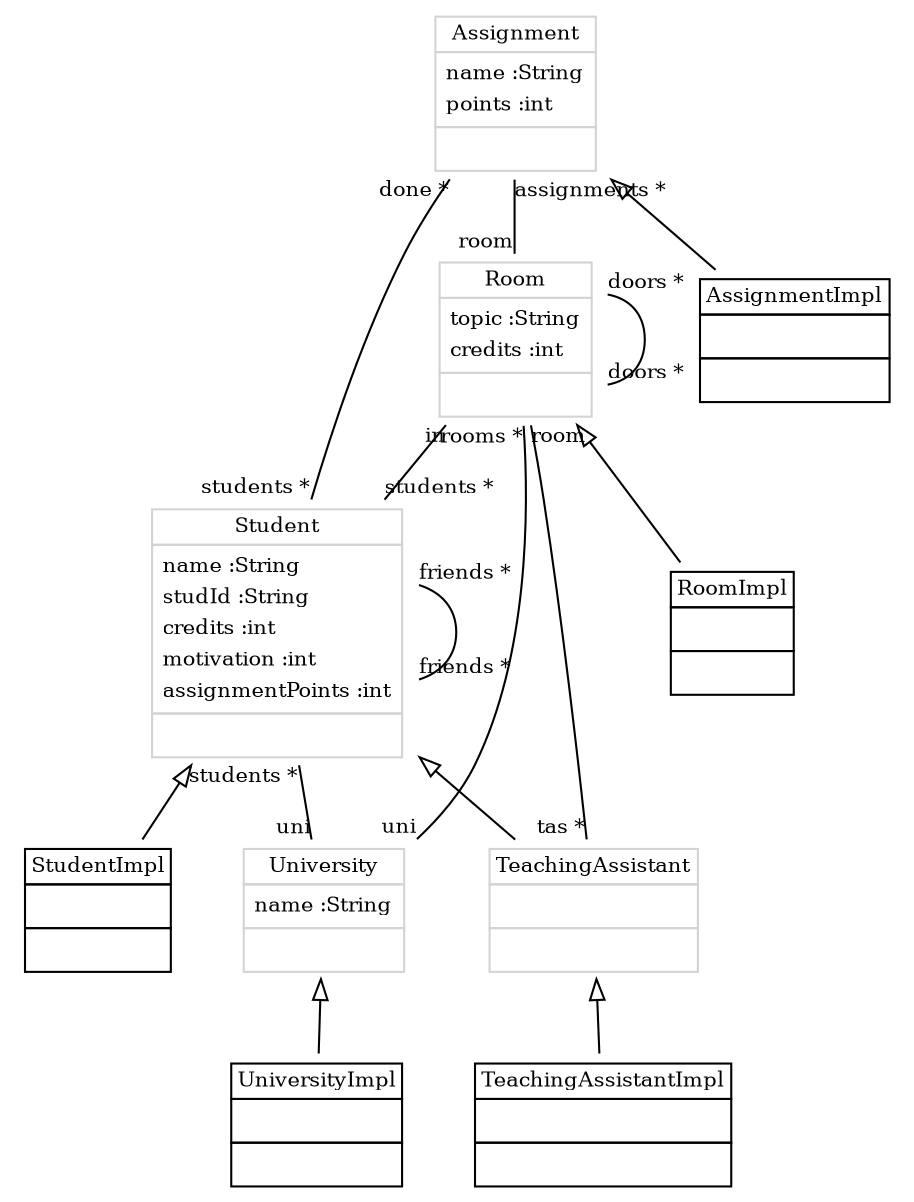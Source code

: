
 digraph ClassDiagram {
    node [shape = none, fontsize = 10]; 
    edge [fontsize = 10];
    
    
    _University [label=<<table color='lightgrey' border='0' cellborder='1' cellspacing='0'> <tr> <td HREF="../emfsrc/org/sdmlib/examples/emfstudyright/EMFStudyRightModel/University.java">University</td> </tr> <tr><td><table border='0' cellborder='0' cellspacing='0'> <tr><td align='left'>name :String</td></tr>  </table></td></tr> <tr><td><table border='0' cellborder='0' cellspacing='0'> <tr><td> </td></tr> </table></td></tr> </table>>];
    _UniversityImpl [label=<<table border='0' cellborder='1' cellspacing='0'> <tr> <td HREF="../emfsrc/org/sdmlib/examples/emfstudyright/EMFStudyRightModel/impl/UniversityImpl.java">UniversityImpl</td> </tr> <tr><td><table border='0' cellborder='0' cellspacing='0'> <tr><td> </td></tr> </table></td></tr> <tr><td><table border='0' cellborder='0' cellspacing='0'> <tr><td> </td></tr> </table></td></tr> </table>>];
    _Student [label=<<table color='lightgrey' border='0' cellborder='1' cellspacing='0'> <tr> <td HREF="../emfsrc/org/sdmlib/examples/emfstudyright/EMFStudyRightModel/Student.java">Student</td> </tr> <tr><td><table border='0' cellborder='0' cellspacing='0'> <tr><td align='left'>name :String</td></tr> <tr><td align='left'>studId :String</td></tr> <tr><td align='left'>credits :int</td></tr> <tr><td align='left'>motivation :int</td></tr> <tr><td align='left'>assignmentPoints :int</td></tr>  </table></td></tr> <tr><td><table border='0' cellborder='0' cellspacing='0'> <tr><td> </td></tr> </table></td></tr> </table>>];
    _StudentImpl [label=<<table border='0' cellborder='1' cellspacing='0'> <tr> <td HREF="../emfsrc/org/sdmlib/examples/emfstudyright/EMFStudyRightModel/impl/StudentImpl.java">StudentImpl</td> </tr> <tr><td><table border='0' cellborder='0' cellspacing='0'> <tr><td> </td></tr> </table></td></tr> <tr><td><table border='0' cellborder='0' cellspacing='0'> <tr><td> </td></tr> </table></td></tr> </table>>];
    _TeachingAssistant [label=<<table color='lightgrey' border='0' cellborder='1' cellspacing='0'> <tr> <td HREF="../emfsrc/org/sdmlib/examples/emfstudyright/EMFStudyRightModel/TeachingAssistant.java">TeachingAssistant</td> </tr> <tr><td><table border='0' cellborder='0' cellspacing='0'> <tr><td> </td></tr> </table></td></tr> <tr><td><table border='0' cellborder='0' cellspacing='0'> <tr><td> </td></tr> </table></td></tr> </table>>];
    _TeachingAssistantImpl [label=<<table border='0' cellborder='1' cellspacing='0'> <tr> <td HREF="../emfsrc/org/sdmlib/examples/emfstudyright/EMFStudyRightModel/impl/TeachingAssistantImpl.java">TeachingAssistantImpl</td> </tr> <tr><td><table border='0' cellborder='0' cellspacing='0'> <tr><td> </td></tr> </table></td></tr> <tr><td><table border='0' cellborder='0' cellspacing='0'> <tr><td> </td></tr> </table></td></tr> </table>>];
    _Room [label=<<table color='lightgrey' border='0' cellborder='1' cellspacing='0'> <tr> <td HREF="../emfsrc/org/sdmlib/examples/emfstudyright/EMFStudyRightModel/Room.java">Room</td> </tr> <tr><td><table border='0' cellborder='0' cellspacing='0'> <tr><td align='left'>topic :String</td></tr> <tr><td align='left'>credits :int</td></tr>  </table></td></tr> <tr><td><table border='0' cellborder='0' cellspacing='0'> <tr><td> </td></tr> </table></td></tr> </table>>];
    _RoomImpl [label=<<table border='0' cellborder='1' cellspacing='0'> <tr> <td HREF="../emfsrc/org/sdmlib/examples/emfstudyright/EMFStudyRightModel/impl/RoomImpl.java">RoomImpl</td> </tr> <tr><td><table border='0' cellborder='0' cellspacing='0'> <tr><td> </td></tr> </table></td></tr> <tr><td><table border='0' cellborder='0' cellspacing='0'> <tr><td> </td></tr> </table></td></tr> </table>>];
    _Assignment [label=<<table color='lightgrey' border='0' cellborder='1' cellspacing='0'> <tr> <td HREF="../emfsrc/org/sdmlib/examples/emfstudyright/EMFStudyRightModel/Assignment.java">Assignment</td> </tr> <tr><td><table border='0' cellborder='0' cellspacing='0'> <tr><td align='left'>name :String</td></tr> <tr><td align='left'>points :int</td></tr>  </table></td></tr> <tr><td><table border='0' cellborder='0' cellspacing='0'> <tr><td> </td></tr> </table></td></tr> </table>>];
    _AssignmentImpl [label=<<table border='0' cellborder='1' cellspacing='0'> <tr> <td HREF="../emfsrc/org/sdmlib/examples/emfstudyright/EMFStudyRightModel/impl/AssignmentImpl.java">AssignmentImpl</td> </tr> <tr><td><table border='0' cellborder='0' cellspacing='0'> <tr><td> </td></tr> </table></td></tr> <tr><td><table border='0' cellborder='0' cellspacing='0'> <tr><td> </td></tr> </table></td></tr> </table>>];
    
    
    
    _Student ->  _TeachingAssistant [dir = "back" arrowtail = "empty"];
    _University ->  _UniversityImpl [dir = "back" arrowtail = "empty"];
    _Student ->  _StudentImpl [dir = "back" arrowtail = "empty"];
    _TeachingAssistant ->  _TeachingAssistantImpl [dir = "back" arrowtail = "empty"];
    _Room ->  _RoomImpl [dir = "back" arrowtail = "empty"];
    _Assignment ->  _AssignmentImpl [dir = "back" arrowtail = "empty"];
    _Room -> _University [headlabel = "uni" taillabel = "rooms *" arrowhead = "none" ];
    _Student -> _University [headlabel = "uni" taillabel = "students *" arrowhead = "none" ];
    _Room -> _Student [headlabel = "students *" taillabel = "in" arrowhead = "none" ];
    _Student -> _Student [headlabel = "friends *" taillabel = "friends *" arrowhead = "none" ];
    _Assignment -> _Student [headlabel = "students *" taillabel = "done *" arrowhead = "none" ];
    _Room -> _TeachingAssistant [headlabel = "tas *" taillabel = "room" arrowhead = "none" ];
    _Room -> _Room [headlabel = "doors *" taillabel = "doors *" arrowhead = "none" ];
    _Assignment -> _Room [headlabel = "room" taillabel = "assignments *" arrowhead = "none" ];
}
